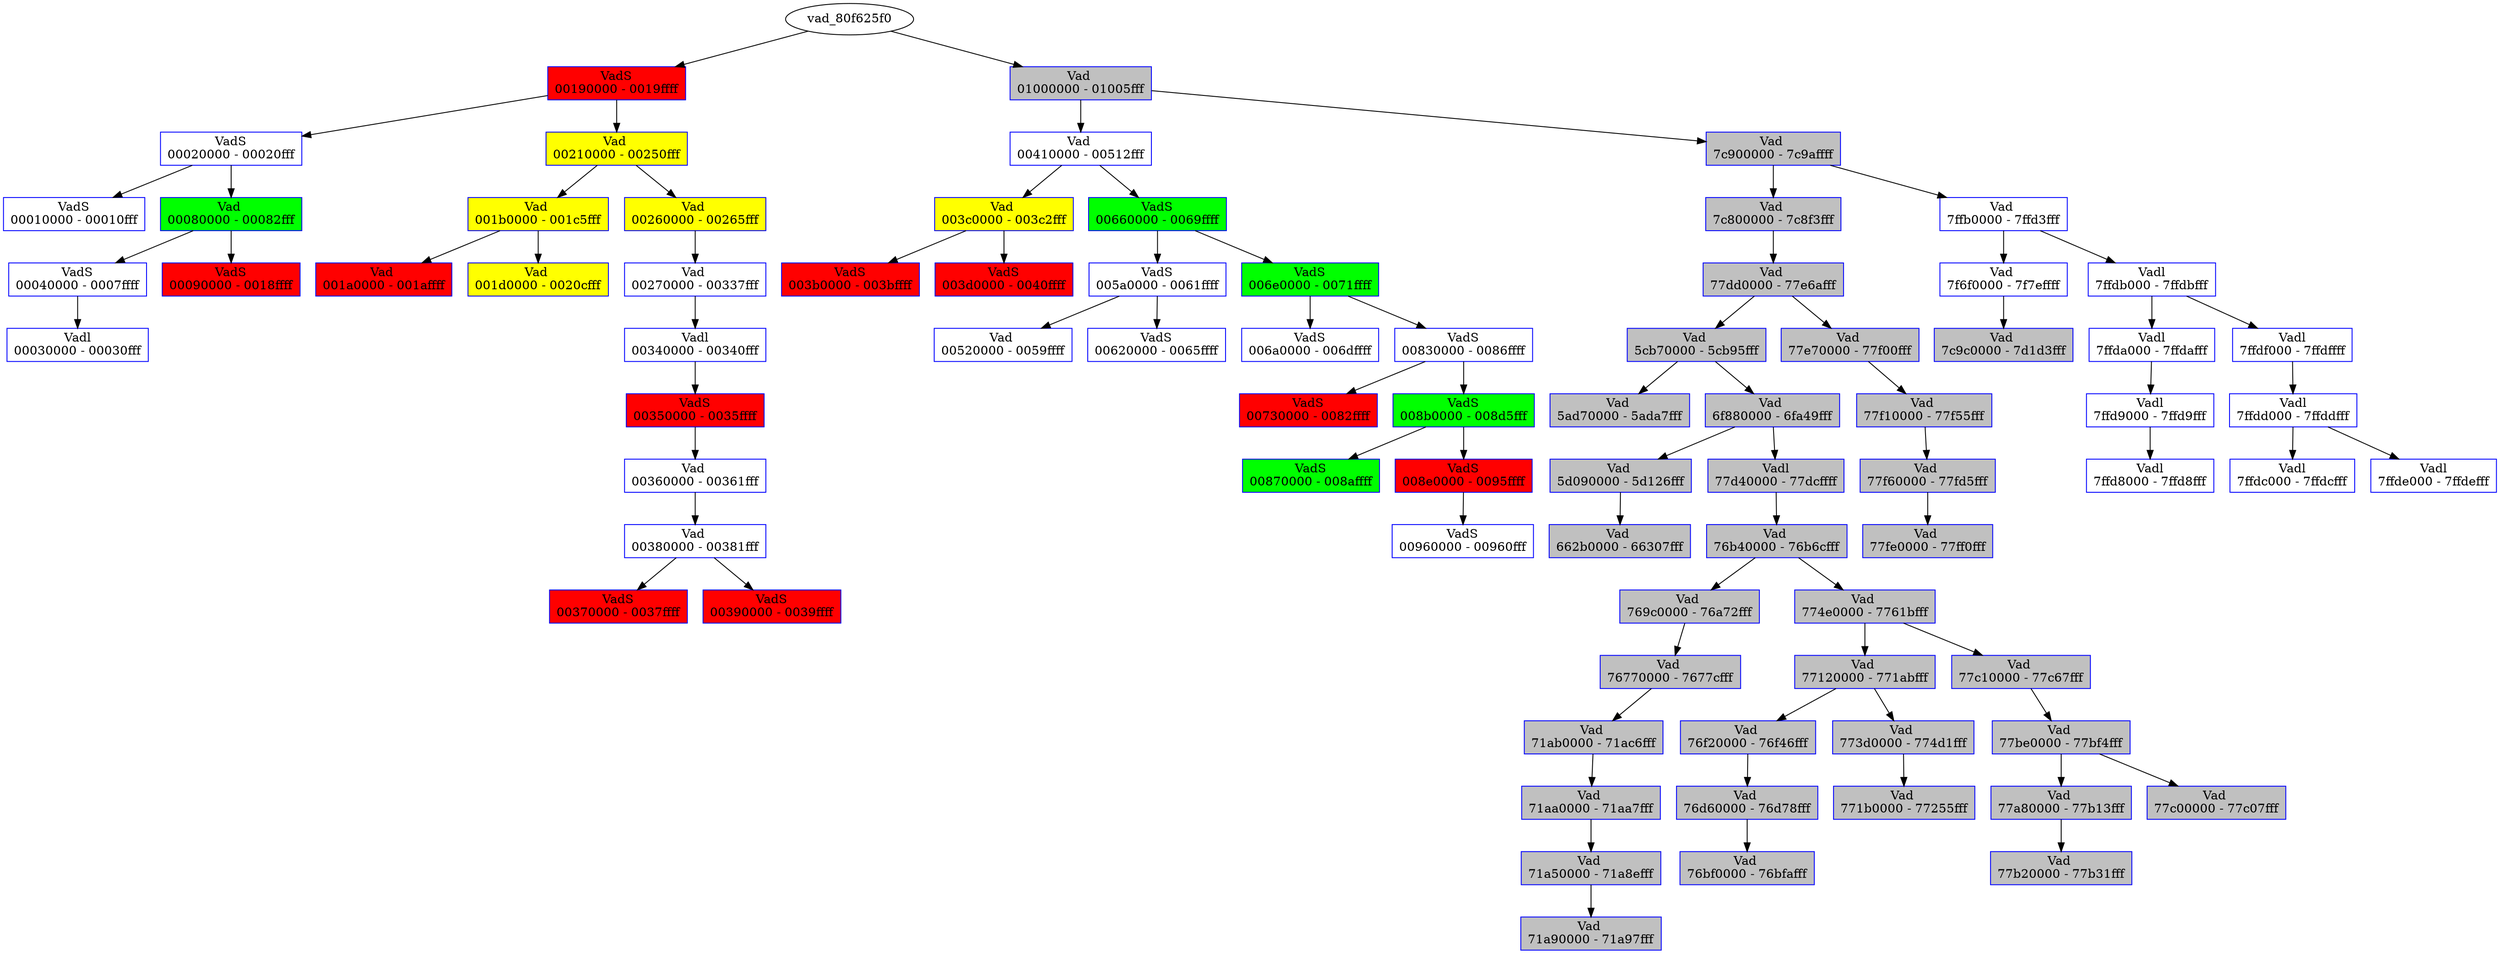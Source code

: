 /* Pid:   1088 */
digraph processtree {
graph [rankdir = "TB"];
vad_80f625f0 -> vad_80faa128
vad_80faa128 [label = "{ VadS\n00190000 - 0019ffff }"shape = "record" color = "blue" style = "filled" fillcolor = "red"];
vad_80faa128 -> vad_80fa5bf0
vad_80fa5bf0 [label = "{ VadS\n00020000 - 00020fff }"shape = "record" color = "blue" style = "filled" fillcolor = "white"];
vad_80fa5bf0 -> vad_80f4d970
vad_80f4d970 [label = "{ VadS\n00010000 - 00010fff }"shape = "record" color = "blue" style = "filled" fillcolor = "white"];
vad_80fa5bf0 -> vad_ff21a7e8
vad_ff21a7e8 [label = "{ Vad \n00080000 - 00082fff }"shape = "record" color = "blue" style = "filled" fillcolor = "green"];
vad_ff21a7e8 -> vad_80fe61d8
vad_80fe61d8 [label = "{ VadS\n00040000 - 0007ffff }"shape = "record" color = "blue" style = "filled" fillcolor = "white"];
vad_80fe61d8 -> vad_ff299f30
vad_ff299f30 [label = "{ Vadl\n00030000 - 00030fff }"shape = "record" color = "blue" style = "filled" fillcolor = "white"];
vad_ff21a7e8 -> vad_80fb7778
vad_80fb7778 [label = "{ VadS\n00090000 - 0018ffff }"shape = "record" color = "blue" style = "filled" fillcolor = "red"];
vad_80faa128 -> vad_ff22da28
vad_ff22da28 [label = "{ Vad \n00210000 - 00250fff }"shape = "record" color = "blue" style = "filled" fillcolor = "yellow"];
vad_ff22da28 -> vad_ff22da88
vad_ff22da88 [label = "{ Vad \n001b0000 - 001c5fff }"shape = "record" color = "blue" style = "filled" fillcolor = "yellow"];
vad_ff22da88 -> vad_80fac630
vad_80fac630 [label = "{ Vad \n001a0000 - 001affff }"shape = "record" color = "blue" style = "filled" fillcolor = "red"];
vad_ff22da88 -> vad_ff22da58
vad_ff22da58 [label = "{ Vad \n001d0000 - 0020cfff }"shape = "record" color = "blue" style = "filled" fillcolor = "yellow"];
vad_ff22da28 -> vad_ff22d9f8
vad_ff22d9f8 [label = "{ Vad \n00260000 - 00265fff }"shape = "record" color = "blue" style = "filled" fillcolor = "yellow"];
vad_ff22d9f8 -> vad_ff22de08
vad_ff22de08 [label = "{ Vad \n00270000 - 00337fff }"shape = "record" color = "blue" style = "filled" fillcolor = "white"];
vad_ff22de08 -> vad_ff299eb0
vad_ff299eb0 [label = "{ Vadl\n00340000 - 00340fff }"shape = "record" color = "blue" style = "filled" fillcolor = "white"];
vad_ff299eb0 -> vad_80f08818
vad_80f08818 [label = "{ VadS\n00350000 - 0035ffff }"shape = "record" color = "blue" style = "filled" fillcolor = "red"];
vad_80f08818 -> vad_ff299d80
vad_ff299d80 [label = "{ Vad \n00360000 - 00361fff }"shape = "record" color = "blue" style = "filled" fillcolor = "white"];
vad_ff299d80 -> vad_80f528a8
vad_80f528a8 [label = "{ Vad \n00380000 - 00381fff }"shape = "record" color = "blue" style = "filled" fillcolor = "white"];
vad_80f528a8 -> vad_80fbb580
vad_80fbb580 [label = "{ VadS\n00370000 - 0037ffff }"shape = "record" color = "blue" style = "filled" fillcolor = "red"];
vad_80f528a8 -> vad_80f29930
vad_80f29930 [label = "{ VadS\n00390000 - 0039ffff }"shape = "record" color = "blue" style = "filled" fillcolor = "red"];
vad_80f625f0 -> vad_80f52100
vad_80f52100 [label = "{ Vad \n01000000 - 01005fff }"shape = "record" color = "blue" style = "filled" fillcolor = "gray"];
vad_80f52100 -> vad_ff255b78
vad_ff255b78 [label = "{ Vad \n00410000 - 00512fff }"shape = "record" color = "blue" style = "filled" fillcolor = "white"];
vad_ff255b78 -> vad_ff299b38
vad_ff299b38 [label = "{ Vad \n003c0000 - 003c2fff }"shape = "record" color = "blue" style = "filled" fillcolor = "yellow"];
vad_ff299b38 -> vad_80f0a950
vad_80f0a950 [label = "{ VadS\n003b0000 - 003bffff }"shape = "record" color = "blue" style = "filled" fillcolor = "red"];
vad_ff299b38 -> vad_80f77740
vad_80f77740 [label = "{ VadS\n003d0000 - 0040ffff }"shape = "record" color = "blue" style = "filled" fillcolor = "red"];
vad_ff255b78 -> vad_80fb45e8
vad_80fb45e8 [label = "{ VadS\n00660000 - 0069ffff }"shape = "record" color = "blue" style = "filled" fillcolor = "green"];
vad_80fb45e8 -> vad_80f087b0
vad_80f087b0 [label = "{ VadS\n005a0000 - 0061ffff }"shape = "record" color = "blue" style = "filled" fillcolor = "white"];
vad_80f087b0 -> vad_ff1e1980
vad_ff1e1980 [label = "{ Vad \n00520000 - 0059ffff }"shape = "record" color = "blue" style = "filled" fillcolor = "white"];
vad_80f087b0 -> vad_ff2a3d88
vad_ff2a3d88 [label = "{ VadS\n00620000 - 0065ffff }"shape = "record" color = "blue" style = "filled" fillcolor = "white"];
vad_80fb45e8 -> vad_80f010a8
vad_80f010a8 [label = "{ VadS\n006e0000 - 0071ffff }"shape = "record" color = "blue" style = "filled" fillcolor = "green"];
vad_80f010a8 -> vad_80ff99b0
vad_80ff99b0 [label = "{ VadS\n006a0000 - 006dffff }"shape = "record" color = "blue" style = "filled" fillcolor = "white"];
vad_80f010a8 -> vad_ff20cc28
vad_ff20cc28 [label = "{ VadS\n00830000 - 0086ffff }"shape = "record" color = "blue" style = "filled" fillcolor = "white"];
vad_ff20cc28 -> vad_ff253510
vad_ff253510 [label = "{ VadS\n00730000 - 0082ffff }"shape = "record" color = "blue" style = "filled" fillcolor = "red"];
vad_ff20cc28 -> vad_ff158e60
vad_ff158e60 [label = "{ VadS\n008b0000 - 008d5fff }"shape = "record" color = "blue" style = "filled" fillcolor = "green"];
vad_ff158e60 -> vad_ff1545d0
vad_ff1545d0 [label = "{ VadS\n00870000 - 008affff }"shape = "record" color = "blue" style = "filled" fillcolor = "green"];
vad_ff158e60 -> vad_80ff8680
vad_80ff8680 [label = "{ VadS\n008e0000 - 0095ffff }"shape = "record" color = "blue" style = "filled" fillcolor = "red"];
vad_80ff8680 -> vad_80fcb6a8
vad_80fcb6a8 [label = "{ VadS\n00960000 - 00960fff }"shape = "record" color = "blue" style = "filled" fillcolor = "white"];
vad_80f52100 -> vad_80fac5e8
vad_80fac5e8 [label = "{ Vad \n7c900000 - 7c9affff }"shape = "record" color = "blue" style = "filled" fillcolor = "gray"];
vad_80fac5e8 -> vad_ff21a820
vad_ff21a820 [label = "{ Vad \n7c800000 - 7c8f3fff }"shape = "record" color = "blue" style = "filled" fillcolor = "gray"];
vad_ff21a820 -> vad_ff22d9c8
vad_ff22d9c8 [label = "{ Vad \n77dd0000 - 77e6afff }"shape = "record" color = "blue" style = "filled" fillcolor = "gray"];
vad_ff22d9c8 -> vad_ff22d968
vad_ff22d968 [label = "{ Vad \n5cb70000 - 5cb95fff }"shape = "record" color = "blue" style = "filled" fillcolor = "gray"];
vad_ff22d968 -> vad_ff299b68
vad_ff299b68 [label = "{ Vad \n5ad70000 - 5ada7fff }"shape = "record" color = "blue" style = "filled" fillcolor = "gray"];
vad_ff22d968 -> vad_ff22df10
vad_ff22df10 [label = "{ Vad \n6f880000 - 6fa49fff }"shape = "record" color = "blue" style = "filled" fillcolor = "gray"];
vad_ff22df10 -> vad_80f0d2a8
vad_80f0d2a8 [label = "{ Vad \n5d090000 - 5d126fff }"shape = "record" color = "blue" style = "filled" fillcolor = "gray"];
vad_80f0d2a8 -> vad_ff236a18
vad_ff236a18 [label = "{ Vad \n662b0000 - 66307fff }"shape = "record" color = "blue" style = "filled" fillcolor = "gray"];
vad_ff22df10 -> vad_ff299ef0
vad_ff299ef0 [label = "{ Vadl\n77d40000 - 77dcffff }"shape = "record" color = "blue" style = "filled" fillcolor = "gray"];
vad_ff299ef0 -> vad_ff299d18
vad_ff299d18 [label = "{ Vad \n76b40000 - 76b6cfff }"shape = "record" color = "blue" style = "filled" fillcolor = "gray"];
vad_ff299d18 -> vad_ff299b98
vad_ff299b98 [label = "{ Vad \n769c0000 - 76a72fff }"shape = "record" color = "blue" style = "filled" fillcolor = "gray"];
vad_ff299b98 -> vad_80f32708
vad_80f32708 [label = "{ Vad \n76770000 - 7677cfff }"shape = "record" color = "blue" style = "filled" fillcolor = "gray"];
vad_80f32708 -> vad_80fbf270
vad_80fbf270 [label = "{ Vad \n71ab0000 - 71ac6fff }"shape = "record" color = "blue" style = "filled" fillcolor = "gray"];
vad_80fbf270 -> vad_80f05898
vad_80f05898 [label = "{ Vad \n71aa0000 - 71aa7fff }"shape = "record" color = "blue" style = "filled" fillcolor = "gray"];
vad_80f05898 -> vad_ff233b78
vad_ff233b78 [label = "{ Vad \n71a50000 - 71a8efff }"shape = "record" color = "blue" style = "filled" fillcolor = "gray"];
vad_ff233b78 -> vad_ff2369e8
vad_ff2369e8 [label = "{ Vad \n71a90000 - 71a97fff }"shape = "record" color = "blue" style = "filled" fillcolor = "gray"];
vad_ff299d18 -> vad_ff299ce8
vad_ff299ce8 [label = "{ Vad \n774e0000 - 7761bfff }"shape = "record" color = "blue" style = "filled" fillcolor = "gray"];
vad_ff299ce8 -> vad_ff299c88
vad_ff299c88 [label = "{ Vad \n77120000 - 771abfff }"shape = "record" color = "blue" style = "filled" fillcolor = "gray"];
vad_ff299c88 -> vad_ff1fc5b0
vad_ff1fc5b0 [label = "{ Vad \n76f20000 - 76f46fff }"shape = "record" color = "blue" style = "filled" fillcolor = "gray"];
vad_ff1fc5b0 -> vad_80f05868
vad_80f05868 [label = "{ Vad \n76d60000 - 76d78fff }"shape = "record" color = "blue" style = "filled" fillcolor = "gray"];
vad_80f05868 -> vad_ff3c6a40
vad_ff3c6a40 [label = "{ Vad \n76bf0000 - 76bfafff }"shape = "record" color = "blue" style = "filled" fillcolor = "gray"];
vad_ff299c88 -> vad_ff299a70
vad_ff299a70 [label = "{ Vad \n773d0000 - 774d1fff }"shape = "record" color = "blue" style = "filled" fillcolor = "gray"];
vad_ff299a70 -> vad_ff231698
vad_ff231698 [label = "{ Vad \n771b0000 - 77255fff }"shape = "record" color = "blue" style = "filled" fillcolor = "gray"];
vad_ff299ce8 -> vad_ff299cb8
vad_ff299cb8 [label = "{ Vad \n77c10000 - 77c67fff }"shape = "record" color = "blue" style = "filled" fillcolor = "gray"];
vad_ff299cb8 -> vad_ff299c58
vad_ff299c58 [label = "{ Vad \n77be0000 - 77bf4fff }"shape = "record" color = "blue" style = "filled" fillcolor = "gray"];
vad_ff299c58 -> vad_ff39b1b0
vad_ff39b1b0 [label = "{ Vad \n77a80000 - 77b13fff }"shape = "record" color = "blue" style = "filled" fillcolor = "gray"];
vad_ff39b1b0 -> vad_80f4e998
vad_80f4e998 [label = "{ Vad \n77b20000 - 77b31fff }"shape = "record" color = "blue" style = "filled" fillcolor = "gray"];
vad_ff299c58 -> vad_ff299c28
vad_ff299c28 [label = "{ Vad \n77c00000 - 77c07fff }"shape = "record" color = "blue" style = "filled" fillcolor = "gray"];
vad_ff22d9c8 -> vad_ff22d998
vad_ff22d998 [label = "{ Vad \n77e70000 - 77f00fff }"shape = "record" color = "blue" style = "filled" fillcolor = "gray"];
vad_ff22d998 -> vad_ff299d48
vad_ff299d48 [label = "{ Vad \n77f10000 - 77f55fff }"shape = "record" color = "blue" style = "filled" fillcolor = "gray"];
vad_ff299d48 -> vad_ff299bc8
vad_ff299bc8 [label = "{ Vad \n77f60000 - 77fd5fff }"shape = "record" color = "blue" style = "filled" fillcolor = "gray"];
vad_ff299bc8 -> vad_ff286270
vad_ff286270 [label = "{ Vad \n77fe0000 - 77ff0fff }"shape = "record" color = "blue" style = "filled" fillcolor = "gray"];
vad_80fac5e8 -> vad_ff21ad68
vad_ff21ad68 [label = "{ Vad \n7ffb0000 - 7ffd3fff }"shape = "record" color = "blue" style = "filled" fillcolor = "white"];
vad_ff21ad68 -> vad_80fb77f8
vad_80fb77f8 [label = "{ Vad \n7f6f0000 - 7f7effff }"shape = "record" color = "blue" style = "filled" fillcolor = "white"];
vad_80fb77f8 -> vad_ff299bf8
vad_ff299bf8 [label = "{ Vad \n7c9c0000 - 7d1d3fff }"shape = "record" color = "blue" style = "filled" fillcolor = "gray"];
vad_ff21ad68 -> vad_80f0b568
vad_80f0b568 [label = "{ Vadl\n7ffdb000 - 7ffdbfff }"shape = "record" color = "blue" style = "filled" fillcolor = "white"];
vad_80f0b568 -> vad_ff1e5478
vad_ff1e5478 [label = "{ Vadl\n7ffda000 - 7ffdafff }"shape = "record" color = "blue" style = "filled" fillcolor = "white"];
vad_ff1e5478 -> vad_ff13a6f0
vad_ff13a6f0 [label = "{ Vadl\n7ffd9000 - 7ffd9fff }"shape = "record" color = "blue" style = "filled" fillcolor = "white"];
vad_ff13a6f0 -> vad_ff1396f0
vad_ff1396f0 [label = "{ Vadl\n7ffd8000 - 7ffd8fff }"shape = "record" color = "blue" style = "filled" fillcolor = "white"];
vad_80f0b568 -> vad_80f0b528
vad_80f0b528 [label = "{ Vadl\n7ffdf000 - 7ffdffff }"shape = "record" color = "blue" style = "filled" fillcolor = "white"];
vad_80f0b528 -> vad_ff1e5870
vad_ff1e5870 [label = "{ Vadl\n7ffdd000 - 7ffddfff }"shape = "record" color = "blue" style = "filled" fillcolor = "white"];
vad_ff1e5870 -> vad_ff1e5550
vad_ff1e5550 [label = "{ Vadl\n7ffdc000 - 7ffdcfff }"shape = "record" color = "blue" style = "filled" fillcolor = "white"];
vad_ff1e5870 -> vad_80f00dc8
vad_80f00dc8 [label = "{ Vadl\n7ffde000 - 7ffdefff }"shape = "record" color = "blue" style = "filled" fillcolor = "white"];
}
